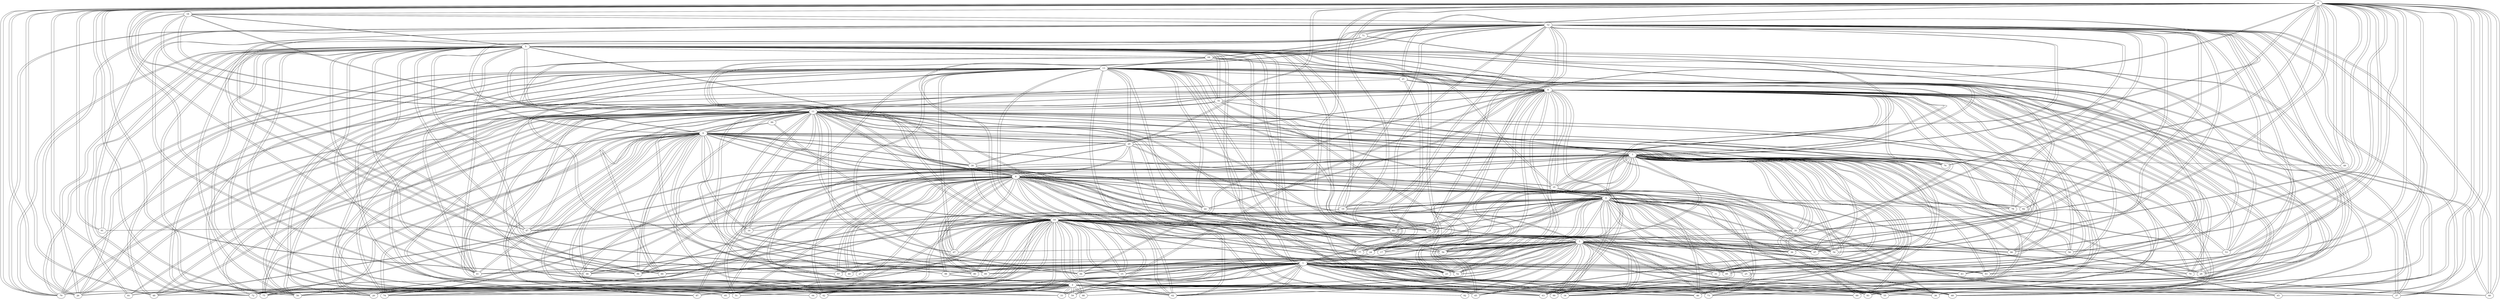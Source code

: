 # this file was generated by giac 1.7.0, (c) B. Parisse and R. De Graeve, Institut Fourier, Universite de Grenoble I
graph {
  graph [directed=false,weighted=true];
  0 [label=0];
  0 -- 18 [weight=18];
  0 -- 19 [weight=4];
  0 -- 21 [weight=7];
  0 -- 24 [weight=24];
  0 -- 25 [weight=1];
  0 -- 26 [weight=17];
  0 -- 28 [weight=19];
  0 -- 29 [weight=23];
  0 -- 30 [weight=13];
  0 -- 37 [weight=16];
  0 -- 38 [weight=13];
  0 -- 40 [weight=24];
  0 -- 41 [weight=8];
  0 -- 43 [weight=9];
  0 -- 48 [weight=17];
  0 -- 49 [weight=19];
  0 -- 50 [weight=2];
  0 -- 54 [weight=1];
  0 -- 58 [weight=6];
  0 -- 60 [weight=7];
  0 -- 61 [weight=9];
  0 -- 65 [weight=24];
  0 -- 66 [weight=17];
  0 -- 69 [weight=25];
  0 -- 70 [weight=18];
  0 -- 72 [weight=9];
  0 -- 76 [weight=9];
  0 -- 78 [weight=6];
  0 -- 79 [weight=15];
  0 -- 82 [weight=20];
  0 -- 86 [weight=4];
  0 -- 91 [weight=16];
  1 [label=1];
  1 -- 15 [weight=10];
  1 -- 21 [weight=19];
  1 -- 23 [weight=25];
  1 -- 24 [weight=6];
  1 -- 25 [weight=14];
  1 -- 27 [weight=2];
  1 -- 28 [weight=9];
  1 -- 29 [weight=17];
  1 -- 31 [weight=3];
  1 -- 33 [weight=22];
  1 -- 34 [weight=14];
  1 -- 38 [weight=3];
  1 -- 41 [weight=25];
  1 -- 42 [weight=2];
  1 -- 43 [weight=5];
  1 -- 44 [weight=12];
  1 -- 46 [weight=13];
  1 -- 50 [weight=12];
  1 -- 51 [weight=25];
  1 -- 52 [weight=15];
  1 -- 55 [weight=4];
  1 -- 57 [weight=24];
  1 -- 60 [weight=15];
  1 -- 62 [weight=15];
  1 -- 63 [weight=15];
  1 -- 66 [weight=1];
  1 -- 68 [weight=21];
  1 -- 69 [weight=6];
  1 -- 70 [weight=11];
  1 -- 72 [weight=19];
  1 -- 73 [weight=21];
  1 -- 80 [weight=24];
  1 -- 83 [weight=17];
  1 -- 84 [weight=2];
  1 -- 85 [weight=9];
  1 -- 87 [weight=22];
  1 -- 88 [weight=3];
  1 -- 89 [weight=23];
  1 -- 90 [weight=8];
  1 -- 93 [weight=17];
  1 -- 96 [weight=23];
  1 -- 98 [weight=2];
  2 [label=2];
  2 -- 18 [weight=11];
  2 -- 20 [weight=18];
  2 -- 21 [weight=24];
  2 -- 26 [weight=13];
  2 -- 29 [weight=25];
  2 -- 33 [weight=17];
  2 -- 34 [weight=11];
  2 -- 37 [weight=10];
  2 -- 38 [weight=14];
  2 -- 40 [weight=18];
  2 -- 42 [weight=15];
  2 -- 45 [weight=25];
  2 -- 46 [weight=13];
  2 -- 48 [weight=3];
  2 -- 50 [weight=9];
  2 -- 51 [weight=11];
  2 -- 55 [weight=21];
  2 -- 59 [weight=23];
  2 -- 62 [weight=3];
  2 -- 63 [weight=23];
  2 -- 65 [weight=13];
  2 -- 68 [weight=15];
  2 -- 69 [weight=4];
  2 -- 72 [weight=22];
  2 -- 73 [weight=23];
  2 -- 74 [weight=20];
  2 -- 75 [weight=14];
  2 -- 79 [weight=22];
  2 -- 81 [weight=10];
  2 -- 83 [weight=9];
  2 -- 87 [weight=1];
  2 -- 88 [weight=23];
  2 -- 90 [weight=5];
  2 -- 92 [weight=6];
  2 -- 94 [weight=23];
  2 -- 95 [weight=15];
  2 -- 98 [weight=1];
  3 [label=3];
  3 -- 17 [weight=13];
  3 -- 19 [weight=20];
  3 -- 23 [weight=9];
  3 -- 24 [weight=21];
  3 -- 29 [weight=7];
  3 -- 30 [weight=3];
  3 -- 31 [weight=22];
  3 -- 33 [weight=7];
  3 -- 34 [weight=18];
  3 -- 36 [weight=2];
  3 -- 40 [weight=6];
  3 -- 41 [weight=9];
  3 -- 44 [weight=14];
  3 -- 45 [weight=23];
  3 -- 52 [weight=7];
  3 -- 53 [weight=5];
  3 -- 54 [weight=11];
  3 -- 55 [weight=1];
  3 -- 56 [weight=3];
  3 -- 58 [weight=21];
  3 -- 59 [weight=18];
  3 -- 60 [weight=2];
  3 -- 62 [weight=17];
  3 -- 67 [weight=1];
  3 -- 69 [weight=7];
  3 -- 75 [weight=3];
  3 -- 77 [weight=4];
  3 -- 85 [weight=17];
  3 -- 86 [weight=14];
  3 -- 89 [weight=21];
  3 -- 90 [weight=22];
  3 -- 92 [weight=19];
  3 -- 93 [weight=12];
  3 -- 97 [weight=20];
  4 [label=4];
  4 -- 14 [weight=7];
  4 -- 15 [weight=1];
  4 -- 16 [weight=8];
  4 -- 17 [weight=2];
  4 -- 18 [weight=20];
  4 -- 20 [weight=19];
  4 -- 22 [weight=6];
  4 -- 27 [weight=13];
  4 -- 29 [weight=11];
  4 -- 34 [weight=1];
  4 -- 35 [weight=25];
  4 -- 39 [weight=23];
  4 -- 40 [weight=4];
  4 -- 42 [weight=1];
  4 -- 43 [weight=11];
  4 -- 44 [weight=12];
  4 -- 45 [weight=9];
  4 -- 46 [weight=12];
  4 -- 48 [weight=11];
  4 -- 51 [weight=6];
  4 -- 52 [weight=6];
  4 -- 54 [weight=24];
  4 -- 57 [weight=17];
  4 -- 61 [weight=1];
  4 -- 62 [weight=12];
  4 -- 65 [weight=17];
  4 -- 67 [weight=6];
  4 -- 69 [weight=13];
  4 -- 74 [weight=7];
  4 -- 80 [weight=6];
  4 -- 83 [weight=17];
  4 -- 87 [weight=17];
  4 -- 89 [weight=1];
  4 -- 95 [weight=13];
  4 -- 96 [weight=12];
  4 -- 97 [weight=6];
  4 -- 98 [weight=7];
  5 [label=5];
  5 -- 17 [weight=17];
  5 -- 18 [weight=18];
  5 -- 19 [weight=7];
  5 -- 23 [weight=5];
  5 -- 24 [weight=3];
  5 -- 26 [weight=9];
  5 -- 28 [weight=14];
  5 -- 31 [weight=1];
  5 -- 32 [weight=21];
  5 -- 35 [weight=15];
  5 -- 36 [weight=15];
  5 -- 37 [weight=17];
  5 -- 39 [weight=22];
  5 -- 41 [weight=19];
  5 -- 42 [weight=25];
  5 -- 45 [weight=11];
  5 -- 47 [weight=19];
  5 -- 50 [weight=14];
  5 -- 51 [weight=17];
  5 -- 52 [weight=19];
  5 -- 53 [weight=18];
  5 -- 57 [weight=20];
  5 -- 59 [weight=5];
  5 -- 60 [weight=1];
  5 -- 62 [weight=24];
  5 -- 63 [weight=19];
  5 -- 64 [weight=6];
  5 -- 71 [weight=19];
  5 -- 75 [weight=14];
  5 -- 79 [weight=7];
  5 -- 81 [weight=24];
  5 -- 85 [weight=24];
  5 -- 87 [weight=18];
  5 -- 91 [weight=14];
  5 -- 93 [weight=24];
  5 -- 95 [weight=15];
  5 -- 96 [weight=21];
  6 [label=6];
  6 -- 16 [weight=14];
  6 -- 22 [weight=22];
  6 -- 23 [weight=8];
  6 -- 29 [weight=19];
  6 -- 31 [weight=17];
  6 -- 32 [weight=21];
  6 -- 39 [weight=16];
  6 -- 41 [weight=9];
  6 -- 42 [weight=18];
  6 -- 44 [weight=14];
  6 -- 47 [weight=6];
  6 -- 48 [weight=1];
  6 -- 50 [weight=22];
  6 -- 54 [weight=24];
  6 -- 56 [weight=23];
  6 -- 60 [weight=17];
  6 -- 62 [weight=16];
  6 -- 63 [weight=24];
  6 -- 64 [weight=1];
  6 -- 66 [weight=25];
  6 -- 69 [weight=12];
  6 -- 71 [weight=15];
  6 -- 74 [weight=21];
  6 -- 75 [weight=4];
  6 -- 76 [weight=12];
  6 -- 77 [weight=21];
  6 -- 87 [weight=20];
  6 -- 94 [weight=13];
  6 -- 96 [weight=17];
  6 -- 99 [weight=13];
  7 [label=7];
  7 -- 14 [weight=9];
  7 -- 17 [weight=19];
  7 -- 18 [weight=1];
  7 -- 20 [weight=23];
  7 -- 21 [weight=12];
  7 -- 24 [weight=20];
  7 -- 25 [weight=18];
  7 -- 29 [weight=18];
  7 -- 30 [weight=6];
  7 -- 31 [weight=23];
  7 -- 32 [weight=25];
  7 -- 35 [weight=9];
  7 -- 36 [weight=9];
  7 -- 39 [weight=24];
  7 -- 42 [weight=25];
  7 -- 45 [weight=3];
  7 -- 46 [weight=18];
  7 -- 49 [weight=3];
  7 -- 51 [weight=17];
  7 -- 52 [weight=2];
  7 -- 54 [weight=4];
  7 -- 56 [weight=3];
  7 -- 58 [weight=14];
  7 -- 63 [weight=6];
  7 -- 64 [weight=10];
  7 -- 65 [weight=24];
  7 -- 66 [weight=4];
  7 -- 68 [weight=12];
  7 -- 70 [weight=14];
  7 -- 73 [weight=4];
  7 -- 75 [weight=13];
  7 -- 76 [weight=2];
  7 -- 78 [weight=21];
  7 -- 83 [weight=17];
  7 -- 84 [weight=22];
  7 -- 86 [weight=17];
  7 -- 87 [weight=6];
  7 -- 90 [weight=8];
  7 -- 93 [weight=15];
  7 -- 96 [weight=9];
  8 [label=8];
  8 -- 20 [weight=19];
  8 -- 21 [weight=24];
  8 -- 22 [weight=6];
  8 -- 23 [weight=8];
  8 -- 24 [weight=24];
  8 -- 26 [weight=15];
  8 -- 28 [weight=11];
  8 -- 30 [weight=1];
  8 -- 31 [weight=24];
  8 -- 32 [weight=9];
  8 -- 34 [weight=1];
  8 -- 35 [weight=20];
  8 -- 37 [weight=16];
  8 -- 39 [weight=8];
  8 -- 40 [weight=1];
  8 -- 41 [weight=2];
  8 -- 42 [weight=1];
  8 -- 45 [weight=21];
  8 -- 50 [weight=10];
  8 -- 52 [weight=7];
  8 -- 53 [weight=3];
  8 -- 54 [weight=14];
  8 -- 55 [weight=4];
  8 -- 56 [weight=18];
  8 -- 58 [weight=24];
  8 -- 59 [weight=6];
  8 -- 62 [weight=23];
  8 -- 63 [weight=1];
  8 -- 64 [weight=18];
  8 -- 70 [weight=18];
  8 -- 73 [weight=23];
  8 -- 76 [weight=20];
  8 -- 79 [weight=22];
  8 -- 84 [weight=3];
  8 -- 85 [weight=13];
  8 -- 94 [weight=19];
  8 -- 97 [weight=9];
  9 [label=9];
  9 -- 14 [weight=22];
  9 -- 19 [weight=16];
  9 -- 22 [weight=2];
  9 -- 23 [weight=8];
  9 -- 24 [weight=18];
  9 -- 25 [weight=16];
  9 -- 28 [weight=19];
  9 -- 30 [weight=22];
  9 -- 32 [weight=2];
  9 -- 35 [weight=17];
  9 -- 36 [weight=22];
  9 -- 37 [weight=24];
  9 -- 38 [weight=5];
  9 -- 47 [weight=7];
  9 -- 50 [weight=7];
  9 -- 51 [weight=11];
  9 -- 52 [weight=12];
  9 -- 54 [weight=17];
  9 -- 55 [weight=12];
  9 -- 56 [weight=11];
  9 -- 61 [weight=12];
  9 -- 63 [weight=8];
  9 -- 68 [weight=24];
  9 -- 71 [weight=22];
  9 -- 72 [weight=25];
  9 -- 73 [weight=9];
  9 -- 74 [weight=9];
  9 -- 77 [weight=22];
  9 -- 78 [weight=21];
  9 -- 82 [weight=23];
  9 -- 85 [weight=1];
  9 -- 90 [weight=3];
  9 -- 95 [weight=17];
  10 [label=10];
  10 -- 14 [weight=4];
  10 -- 15 [weight=11];
  10 -- 16 [weight=8];
  10 -- 18 [weight=10];
  10 -- 19 [weight=8];
  10 -- 20 [weight=18];
  10 -- 30 [weight=6];
  10 -- 31 [weight=16];
  10 -- 34 [weight=2];
  10 -- 36 [weight=8];
  10 -- 39 [weight=11];
  10 -- 44 [weight=12];
  10 -- 46 [weight=5];
  10 -- 47 [weight=19];
  10 -- 52 [weight=16];
  10 -- 54 [weight=12];
  10 -- 55 [weight=19];
  10 -- 56 [weight=9];
  10 -- 57 [weight=22];
  10 -- 61 [weight=17];
  10 -- 62 [weight=24];
  10 -- 64 [weight=9];
  10 -- 66 [weight=11];
  10 -- 67 [weight=13];
  10 -- 72 [weight=16];
  10 -- 73 [weight=18];
  10 -- 74 [weight=3];
  10 -- 75 [weight=1];
  10 -- 77 [weight=2];
  10 -- 80 [weight=6];
  10 -- 84 [weight=20];
  10 -- 86 [weight=18];
  10 -- 87 [weight=17];
  10 -- 88 [weight=11];
  10 -- 89 [weight=16];
  10 -- 90 [weight=5];
  10 -- 91 [weight=25];
  10 -- 94 [weight=12];
  10 -- 96 [weight=19];
  10 -- 97 [weight=12];
  10 -- 99 [weight=19];
  11 [label=11];
  11 -- 14 [weight=12];
  11 -- 16 [weight=3];
  11 -- 18 [weight=6];
  11 -- 20 [weight=14];
  11 -- 22 [weight=15];
  11 -- 23 [weight=14];
  11 -- 26 [weight=1];
  11 -- 27 [weight=25];
  11 -- 29 [weight=13];
  11 -- 32 [weight=20];
  11 -- 33 [weight=9];
  11 -- 41 [weight=8];
  11 -- 45 [weight=9];
  11 -- 46 [weight=18];
  11 -- 47 [weight=4];
  11 -- 48 [weight=8];
  11 -- 53 [weight=3];
  11 -- 59 [weight=13];
  11 -- 60 [weight=1];
  11 -- 61 [weight=19];
  11 -- 64 [weight=7];
  11 -- 67 [weight=3];
  11 -- 68 [weight=18];
  11 -- 70 [weight=2];
  11 -- 72 [weight=15];
  11 -- 74 [weight=21];
  11 -- 75 [weight=9];
  11 -- 76 [weight=4];
  11 -- 78 [weight=1];
  11 -- 79 [weight=23];
  11 -- 81 [weight=19];
  11 -- 83 [weight=17];
  11 -- 84 [weight=21];
  11 -- 86 [weight=15];
  11 -- 89 [weight=8];
  11 -- 96 [weight=10];
  11 -- 97 [weight=11];
  11 -- 98 [weight=6];
  11 -- 99 [weight=4];
  12 [label=12];
  12 -- 14 [weight=19];
  12 -- 15 [weight=16];
  12 -- 18 [weight=7];
  12 -- 19 [weight=21];
  12 -- 23 [weight=22];
  12 -- 24 [weight=16];
  12 -- 26 [weight=19];
  12 -- 30 [weight=8];
  12 -- 33 [weight=23];
  12 -- 35 [weight=4];
  12 -- 36 [weight=21];
  12 -- 39 [weight=8];
  12 -- 40 [weight=15];
  12 -- 44 [weight=7];
  12 -- 46 [weight=10];
  12 -- 47 [weight=11];
  12 -- 49 [weight=9];
  12 -- 53 [weight=18];
  12 -- 55 [weight=4];
  12 -- 61 [weight=5];
  12 -- 64 [weight=16];
  12 -- 68 [weight=15];
  12 -- 71 [weight=13];
  12 -- 72 [weight=22];
  12 -- 78 [weight=3];
  12 -- 79 [weight=14];
  12 -- 83 [weight=3];
  12 -- 86 [weight=4];
  12 -- 93 [weight=10];
  12 -- 97 [weight=25];
  13 [label=13];
  13 -- 14 [weight=21];
  13 -- 15 [weight=3];
  13 -- 20 [weight=13];
  13 -- 21 [weight=2];
  13 -- 22 [weight=16];
  13 -- 23 [weight=3];
  13 -- 24 [weight=8];
  13 -- 26 [weight=4];
  13 -- 29 [weight=4];
  13 -- 32 [weight=18];
  13 -- 37 [weight=8];
  13 -- 41 [weight=17];
  13 -- 43 [weight=4];
  13 -- 48 [weight=6];
  13 -- 50 [weight=9];
  13 -- 51 [weight=24];
  13 -- 56 [weight=5];
  13 -- 61 [weight=6];
  13 -- 62 [weight=22];
  13 -- 63 [weight=18];
  13 -- 64 [weight=16];
  13 -- 67 [weight=22];
  13 -- 69 [weight=19];
  13 -- 72 [weight=25];
  13 -- 75 [weight=18];
  13 -- 79 [weight=5];
  13 -- 80 [weight=18];
  13 -- 83 [weight=13];
  13 -- 84 [weight=21];
  13 -- 89 [weight=2];
  13 -- 90 [weight=9];
  14 [label=14];
  14 -- { 4 7 9 10 11 12 13 };
  15 [label=15];
  15 -- { 1 4 10 12 13 };
  16 [label=16];
  16 -- { 4 6 10 11 };
  17 [label=17];
  17 -- { 3 4 5 7 };
  18 [label=18];
  18 -- { 0 2 4 5 7 10 11 12 };
  19 [label=19];
  19 -- { 0 3 5 9 10 12 };
  20 [label=20];
  20 -- { 2 4 7 8 10 11 13 };
  21 [label=21];
  21 -- { 0 1 2 7 8 13 };
  22 [label=22];
  22 -- { 4 6 8 9 11 13 };
  23 [label=23];
  23 -- { 1 3 5 6 8 9 11 12 13 };
  24 [label=24];
  24 -- { 0 1 3 5 7 8 9 12 13 };
  25 [label=25];
  25 -- { 0 1 7 9 };
  26 [label=26];
  26 -- { 0 2 5 8 11 12 13 };
  27 [label=27];
  27 -- { 1 4 11 };
  28 [label=28];
  28 -- { 0 1 5 8 9 };
  29 [label=29];
  29 -- { 0 1 2 3 4 6 7 11 13 };
  30 [label=30];
  30 -- { 0 3 7 8 9 10 12 };
  31 [label=31];
  31 -- { 1 3 5 6 7 8 10 };
  32 [label=32];
  32 -- { 5 6 7 8 9 11 13 };
  33 [label=33];
  33 -- { 1 2 3 11 12 };
  34 [label=34];
  34 -- { 1 2 3 4 8 10 };
  35 [label=35];
  35 -- { 4 5 7 8 9 12 };
  36 [label=36];
  36 -- { 3 5 7 9 10 12 };
  37 [label=37];
  37 -- { 0 2 5 8 9 13 };
  38 [label=38];
  38 -- { 0 1 2 9 };
  39 [label=39];
  39 -- { 4 5 6 7 8 10 12 };
  40 [label=40];
  40 -- { 0 2 3 4 8 12 };
  41 [label=41];
  41 -- { 0 1 3 5 6 8 11 13 };
  42 [label=42];
  42 -- { 1 2 4 5 6 7 8 };
  43 [label=43];
  43 -- { 0 1 4 13 };
  44 [label=44];
  44 -- { 1 3 4 6 10 12 };
  45 [label=45];
  45 -- { 2 3 4 5 7 8 11 };
  46 [label=46];
  46 -- { 1 2 4 7 10 11 12 };
  47 [label=47];
  47 -- { 5 6 9 10 11 12 };
  48 [label=48];
  48 -- { 0 2 4 6 11 13 };
  49 [label=49];
  49 -- { 0 7 12 };
  50 [label=50];
  50 -- { 0 1 2 5 6 8 9 13 };
  51 [label=51];
  51 -- { 1 2 4 5 7 9 13 };
  52 [label=52];
  52 -- { 1 3 4 5 7 8 9 10 };
  53 [label=53];
  53 -- { 3 5 8 11 12 };
  54 [label=54];
  54 -- { 0 3 4 6 7 8 9 10 };
  55 [label=55];
  55 -- { 1 2 3 8 9 10 12 };
  56 [label=56];
  56 -- { 3 6 7 8 9 10 13 };
  57 [label=57];
  57 -- { 1 4 5 10 };
  58 [label=58];
  58 -- { 0 3 7 8 };
  59 [label=59];
  59 -- { 2 3 5 8 11 };
  60 [label=60];
  60 -- { 0 1 3 5 6 11 };
  61 [label=61];
  61 -- { 0 4 9 10 11 12 13 };
  62 [label=62];
  62 -- { 1 2 3 4 5 6 8 10 13 };
  63 [label=63];
  63 -- { 1 2 5 6 7 8 9 13 };
  64 [label=64];
  64 -- { 5 6 7 8 10 11 12 13 };
  65 [label=65];
  65 -- { 0 2 4 7 };
  66 [label=66];
  66 -- { 0 1 6 7 10 };
  67 [label=67];
  67 -- { 3 4 10 11 13 };
  68 [label=68];
  68 -- { 1 2 7 9 11 12 };
  69 [label=69];
  69 -- { 0 1 2 3 4 6 13 };
  70 [label=70];
  70 -- { 0 1 7 8 11 };
  71 [label=71];
  71 -- { 5 6 9 12 };
  72 [label=72];
  72 -- { 0 1 2 9 10 11 12 13 };
  73 [label=73];
  73 -- { 1 2 7 8 9 10 };
  74 [label=74];
  74 -- { 2 4 6 9 10 11 };
  75 [label=75];
  75 -- { 2 3 5 6 7 10 11 13 };
  76 [label=76];
  76 -- { 0 6 7 8 11 };
  77 [label=77];
  77 -- { 3 6 9 10 };
  78 [label=78];
  78 -- { 0 7 9 11 12 };
  79 [label=79];
  79 -- { 0 2 5 8 11 12 13 };
  80 [label=80];
  80 -- { 1 4 10 13 };
  81 [label=81];
  81 -- { 2 5 11 };
  82 [label=82];
  82 -- { 0 9 };
  83 [label=83];
  83 -- { 1 2 4 7 11 12 13 };
  84 [label=84];
  84 -- { 1 7 8 10 11 13 };
  85 [label=85];
  85 -- { 1 3 5 8 9 };
  86 [label=86];
  86 -- { 0 3 7 10 11 12 };
  87 [label=87];
  87 -- { 1 2 4 5 6 7 10 };
  88 [label=88];
  88 -- { 1 2 10 };
  89 [label=89];
  89 -- { 1 3 4 10 11 13 };
  90 [label=90];
  90 -- { 1 2 3 7 9 10 13 };
  91 [label=91];
  91 -- { 0 5 10 };
  92 [label=92];
  92 -- { 2 3 };
  93 [label=93];
  93 -- { 1 3 5 7 12 };
  94 [label=94];
  94 -- { 2 6 8 10 };
  95 [label=95];
  95 -- { 2 4 5 9 };
  96 [label=96];
  96 -- { 1 4 5 6 7 10 11 };
  97 [label=97];
  97 -- { 3 4 8 10 11 12 };
  98 [label=98];
  98 -- { 1 2 4 11 };
  99 [label=99];
  99 -- { 6 10 11 };
}
